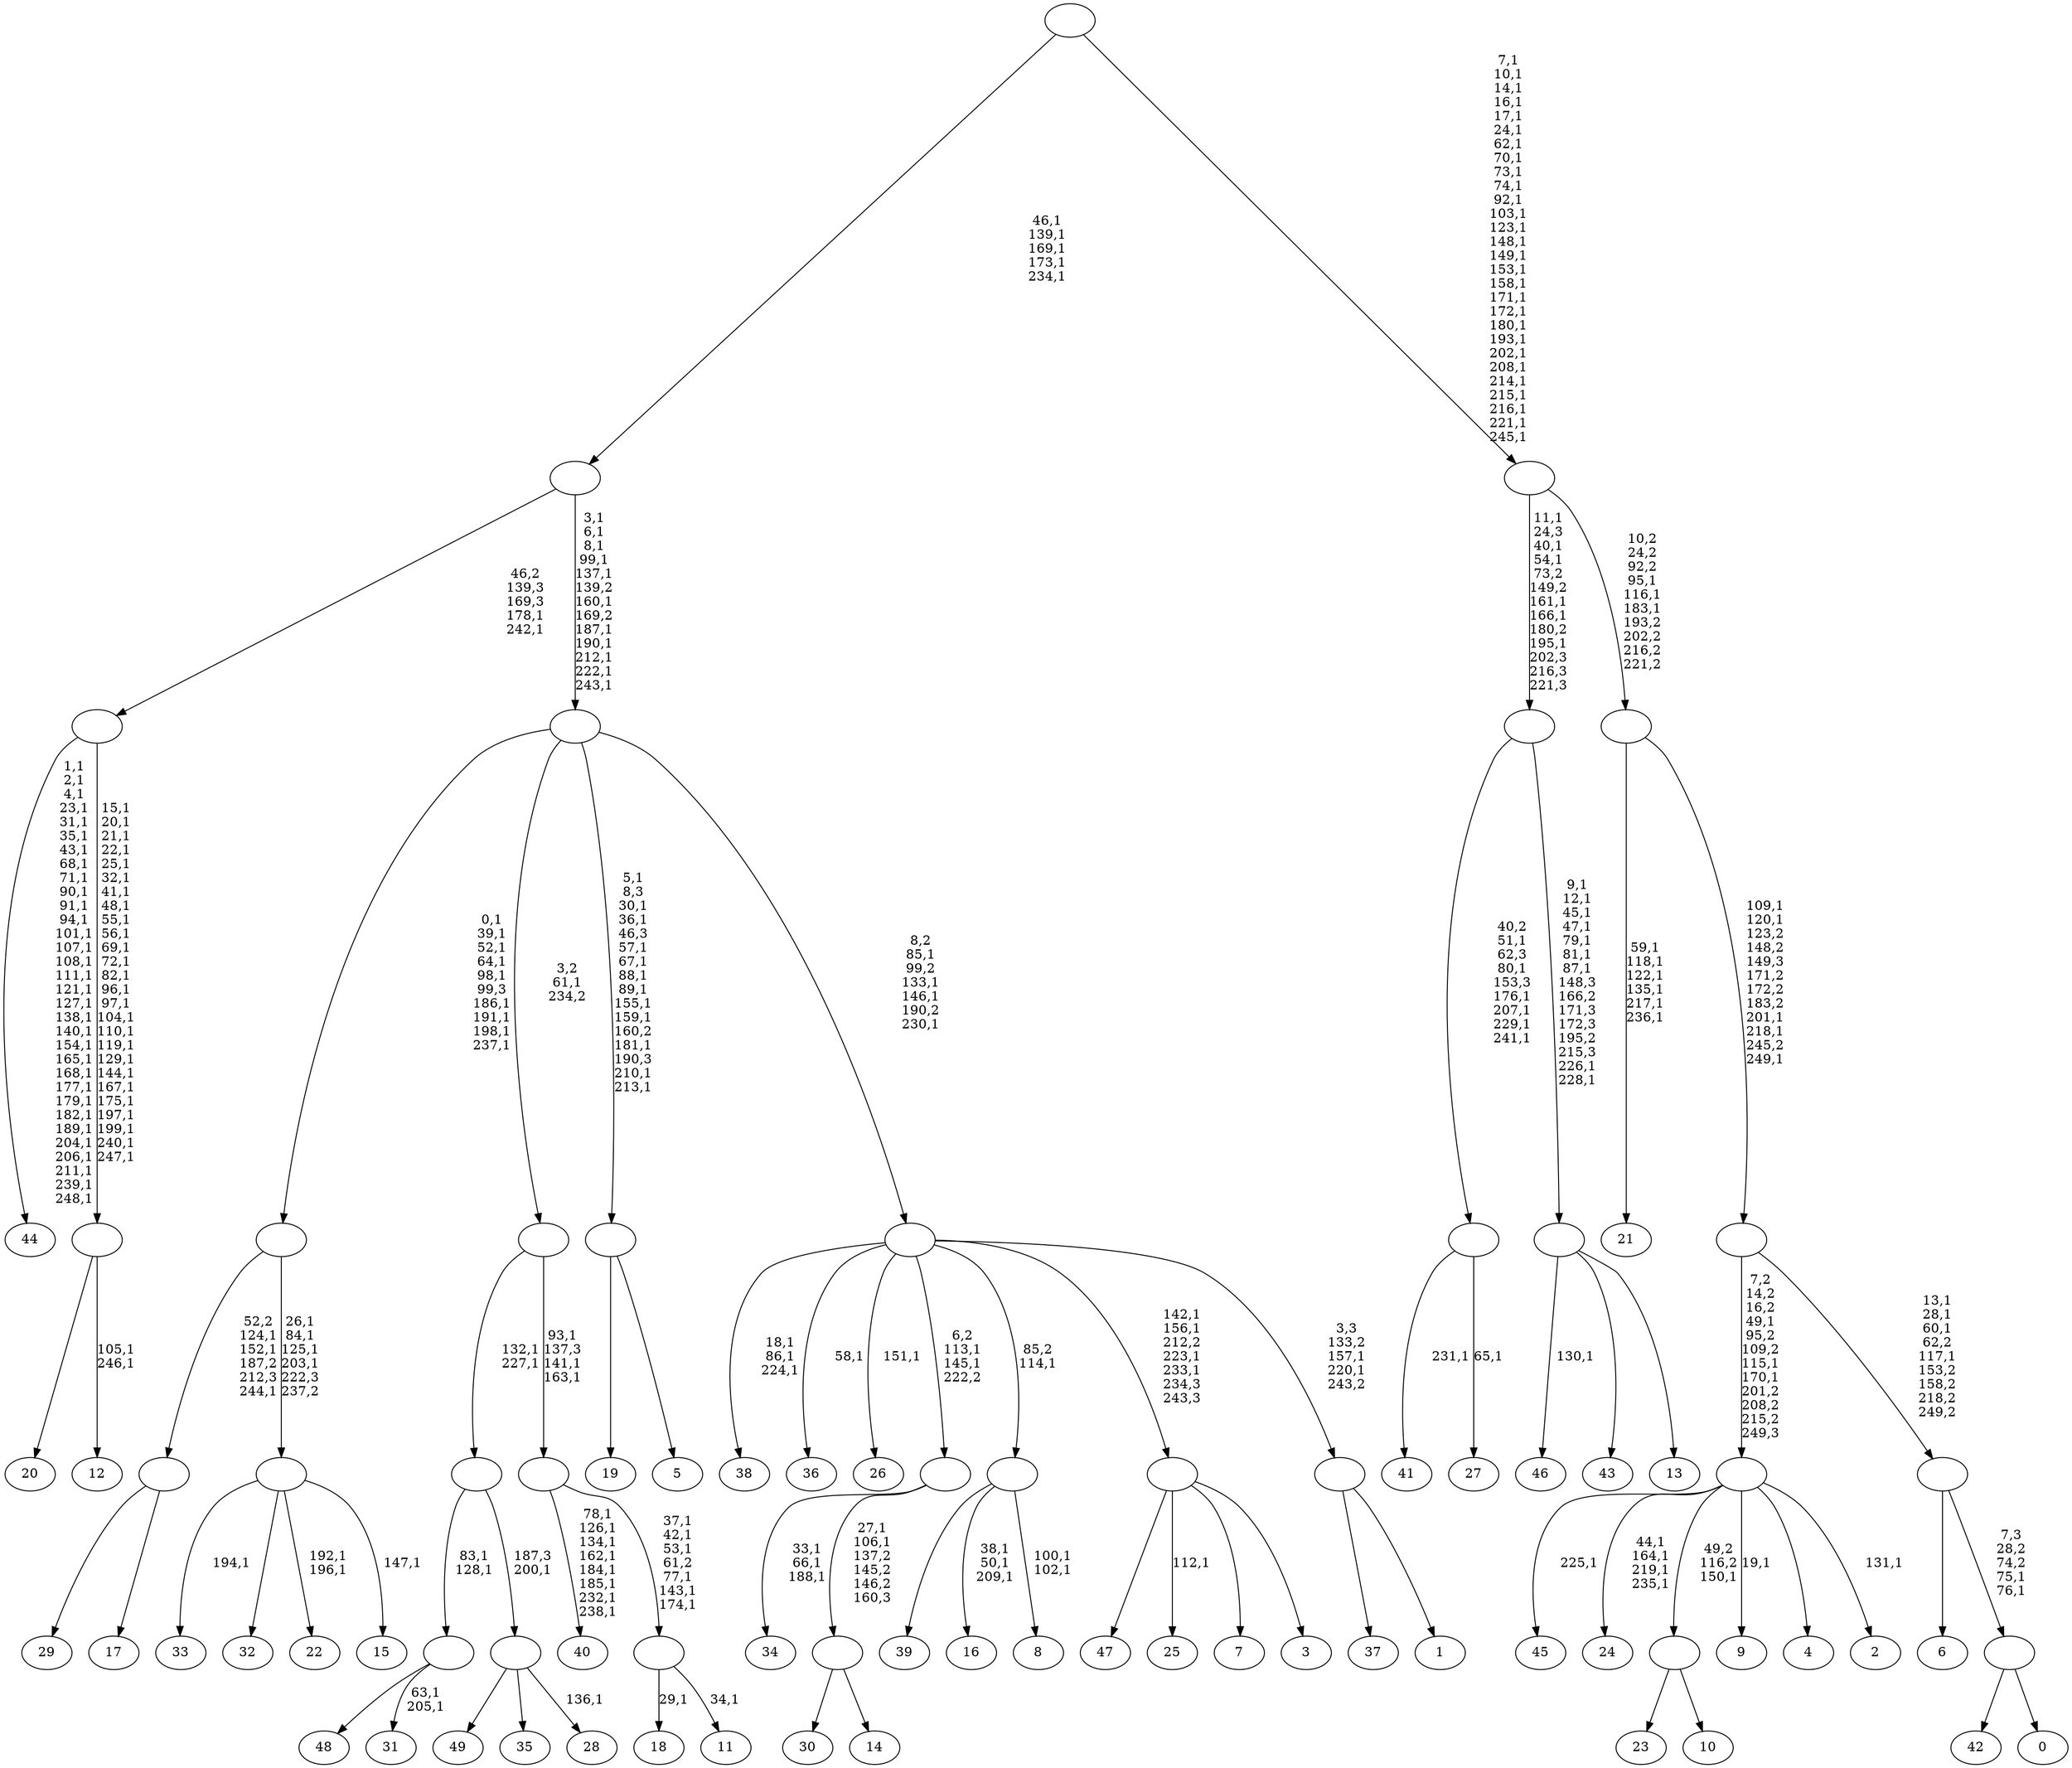 digraph T {
	300 [label="49"]
	299 [label="48"]
	298 [label="47"]
	297 [label="46"]
	295 [label="45"]
	293 [label="44"]
	260 [label="43"]
	259 [label="42"]
	258 [label="41"]
	256 [label="40"]
	247 [label="39"]
	246 [label="38"]
	242 [label="37"]
	241 [label="36"]
	239 [label="35"]
	238 [label="34"]
	234 [label="33"]
	232 [label="32"]
	231 [label="31"]
	228 [label=""]
	226 [label="30"]
	225 [label="29"]
	224 [label="28"]
	222 [label=""]
	221 [label=""]
	219 [label="27"]
	217 [label=""]
	211 [label="26"]
	209 [label="25"]
	207 [label="24"]
	202 [label="23"]
	201 [label="22"]
	198 [label="21"]
	191 [label="20"]
	190 [label="19"]
	189 [label="18"]
	187 [label="17"]
	186 [label=""]
	183 [label="16"]
	179 [label="15"]
	177 [label=""]
	173 [label=""]
	164 [label="14"]
	163 [label=""]
	161 [label=""]
	159 [label="13"]
	158 [label=""]
	149 [label=""]
	143 [label="12"]
	140 [label=""]
	114 [label=""]
	112 [label="11"]
	110 [label=""]
	104 [label=""]
	101 [label=""]
	100 [label="10"]
	99 [label=""]
	98 [label="9"]
	96 [label="8"]
	93 [label=""]
	92 [label="7"]
	91 [label="6"]
	90 [label="5"]
	89 [label=""]
	77 [label="4"]
	76 [label="3"]
	75 [label=""]
	71 [label="2"]
	69 [label=""]
	66 [label="1"]
	65 [label=""]
	63 [label=""]
	59 [label=""]
	48 [label=""]
	43 [label="0"]
	42 [label=""]
	40 [label=""]
	36 [label=""]
	31 [label=""]
	28 [label=""]
	0 [label=""]
	228 -> 231 [label="63,1\n205,1"]
	228 -> 299 [label=""]
	222 -> 224 [label="136,1"]
	222 -> 300 [label=""]
	222 -> 239 [label=""]
	221 -> 228 [label="83,1\n128,1"]
	221 -> 222 [label="187,3\n200,1"]
	217 -> 219 [label="65,1"]
	217 -> 258 [label="231,1"]
	186 -> 225 [label=""]
	186 -> 187 [label=""]
	177 -> 179 [label="147,1"]
	177 -> 201 [label="192,1\n196,1"]
	177 -> 234 [label="194,1"]
	177 -> 232 [label=""]
	173 -> 177 [label="26,1\n84,1\n125,1\n203,1\n222,3\n237,2"]
	173 -> 186 [label="52,2\n124,1\n152,1\n187,2\n212,3\n244,1"]
	163 -> 226 [label=""]
	163 -> 164 [label=""]
	161 -> 163 [label="27,1\n106,1\n137,2\n145,2\n146,2\n160,3"]
	161 -> 238 [label="33,1\n66,1\n188,1"]
	158 -> 297 [label="130,1"]
	158 -> 260 [label=""]
	158 -> 159 [label=""]
	149 -> 158 [label="9,1\n12,1\n45,1\n47,1\n79,1\n81,1\n87,1\n148,3\n166,2\n171,3\n172,3\n195,2\n215,3\n226,1\n228,1"]
	149 -> 217 [label="40,2\n51,1\n62,3\n80,1\n153,3\n176,1\n207,1\n229,1\n241,1"]
	140 -> 143 [label="105,1\n246,1"]
	140 -> 191 [label=""]
	114 -> 140 [label="15,1\n20,1\n21,1\n22,1\n25,1\n32,1\n41,1\n48,1\n55,1\n56,1\n69,1\n72,1\n82,1\n96,1\n97,1\n104,1\n110,1\n119,1\n129,1\n144,1\n167,1\n175,1\n197,1\n199,1\n240,1\n247,1"]
	114 -> 293 [label="1,1\n2,1\n4,1\n23,1\n31,1\n35,1\n43,1\n68,1\n71,1\n90,1\n91,1\n94,1\n101,1\n107,1\n108,1\n111,1\n121,1\n127,1\n138,1\n140,1\n154,1\n165,1\n168,1\n177,1\n179,1\n182,1\n189,1\n204,1\n206,1\n211,1\n239,1\n248,1"]
	110 -> 112 [label="34,1"]
	110 -> 189 [label="29,1"]
	104 -> 110 [label="37,1\n42,1\n53,1\n61,2\n77,1\n143,1\n174,1"]
	104 -> 256 [label="78,1\n126,1\n134,1\n162,1\n184,1\n185,1\n232,1\n238,1"]
	101 -> 104 [label="93,1\n137,3\n141,1\n163,1"]
	101 -> 221 [label="132,1\n227,1"]
	99 -> 202 [label=""]
	99 -> 100 [label=""]
	93 -> 96 [label="100,1\n102,1"]
	93 -> 183 [label="38,1\n50,1\n209,1"]
	93 -> 247 [label=""]
	89 -> 190 [label=""]
	89 -> 90 [label=""]
	75 -> 209 [label="112,1"]
	75 -> 298 [label=""]
	75 -> 92 [label=""]
	75 -> 76 [label=""]
	69 -> 71 [label="131,1"]
	69 -> 98 [label="19,1"]
	69 -> 207 [label="44,1\n164,1\n219,1\n235,1"]
	69 -> 295 [label="225,1"]
	69 -> 99 [label="49,2\n116,2\n150,1"]
	69 -> 77 [label=""]
	65 -> 242 [label=""]
	65 -> 66 [label=""]
	63 -> 65 [label="3,3\n133,2\n157,1\n220,1\n243,2"]
	63 -> 75 [label="142,1\n156,1\n212,2\n223,1\n233,1\n234,3\n243,3"]
	63 -> 161 [label="6,2\n113,1\n145,1\n222,2"]
	63 -> 211 [label="151,1"]
	63 -> 241 [label="58,1"]
	63 -> 246 [label="18,1\n86,1\n224,1"]
	63 -> 93 [label="85,2\n114,1"]
	59 -> 63 [label="8,2\n85,1\n99,2\n133,1\n146,1\n190,2\n230,1"]
	59 -> 89 [label="5,1\n8,3\n30,1\n36,1\n46,3\n57,1\n67,1\n88,1\n89,1\n155,1\n159,1\n160,2\n181,1\n190,3\n210,1\n213,1"]
	59 -> 173 [label="0,1\n39,1\n52,1\n64,1\n98,1\n99,3\n186,1\n191,1\n198,1\n237,1"]
	59 -> 101 [label="3,2\n61,1\n234,2"]
	48 -> 59 [label="3,1\n6,1\n8,1\n99,1\n137,1\n139,2\n160,1\n169,2\n187,1\n190,1\n212,1\n222,1\n243,1"]
	48 -> 114 [label="46,2\n139,3\n169,3\n178,1\n242,1"]
	42 -> 259 [label=""]
	42 -> 43 [label=""]
	40 -> 42 [label="7,3\n28,2\n74,2\n75,1\n76,1"]
	40 -> 91 [label=""]
	36 -> 40 [label="13,1\n28,1\n60,1\n62,2\n117,1\n153,2\n158,2\n218,2\n249,2"]
	36 -> 69 [label="7,2\n14,2\n16,2\n49,1\n95,2\n109,2\n115,1\n170,1\n201,2\n208,2\n215,2\n249,3"]
	31 -> 36 [label="109,1\n120,1\n123,2\n148,2\n149,3\n171,2\n172,2\n183,2\n201,1\n218,1\n245,2\n249,1"]
	31 -> 198 [label="59,1\n118,1\n122,1\n135,1\n217,1\n236,1"]
	28 -> 31 [label="10,2\n24,2\n92,2\n95,1\n116,1\n183,1\n193,2\n202,2\n216,2\n221,2"]
	28 -> 149 [label="11,1\n24,3\n40,1\n54,1\n73,2\n149,2\n161,1\n166,1\n180,2\n195,1\n202,3\n216,3\n221,3"]
	0 -> 28 [label="7,1\n10,1\n14,1\n16,1\n17,1\n24,1\n62,1\n70,1\n73,1\n74,1\n92,1\n103,1\n123,1\n148,1\n149,1\n153,1\n158,1\n171,1\n172,1\n180,1\n193,1\n202,1\n208,1\n214,1\n215,1\n216,1\n221,1\n245,1"]
	0 -> 48 [label="46,1\n139,1\n169,1\n173,1\n234,1"]
}
